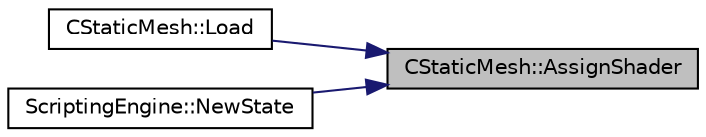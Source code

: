 digraph "CStaticMesh::AssignShader"
{
 // LATEX_PDF_SIZE
  edge [fontname="Helvetica",fontsize="10",labelfontname="Helvetica",labelfontsize="10"];
  node [fontname="Helvetica",fontsize="10",shape=record];
  rankdir="RL";
  Node10 [label="CStaticMesh::AssignShader",height=0.2,width=0.4,color="black", fillcolor="grey75", style="filled", fontcolor="black",tooltip="assigns shader"];
  Node10 -> Node11 [dir="back",color="midnightblue",fontsize="10",style="solid",fontname="Helvetica"];
  Node11 [label="CStaticMesh::Load",height=0.2,width=0.4,color="black", fillcolor="white", style="filled",URL="$class_c_static_mesh.html#af17a59afb7413668380f2410e4588def",tooltip="loads the component from saved state"];
  Node10 -> Node12 [dir="back",color="midnightblue",fontsize="10",style="solid",fontname="Helvetica"];
  Node12 [label="ScriptingEngine::NewState",height=0.2,width=0.4,color="black", fillcolor="white", style="filled",URL="$class_scripting_engine.html#a125a0c206da8e74b8f6664c4e523606a",tooltip="Sets up the engine with initial processes and variables and exposes engine functionality to lua."];
}
